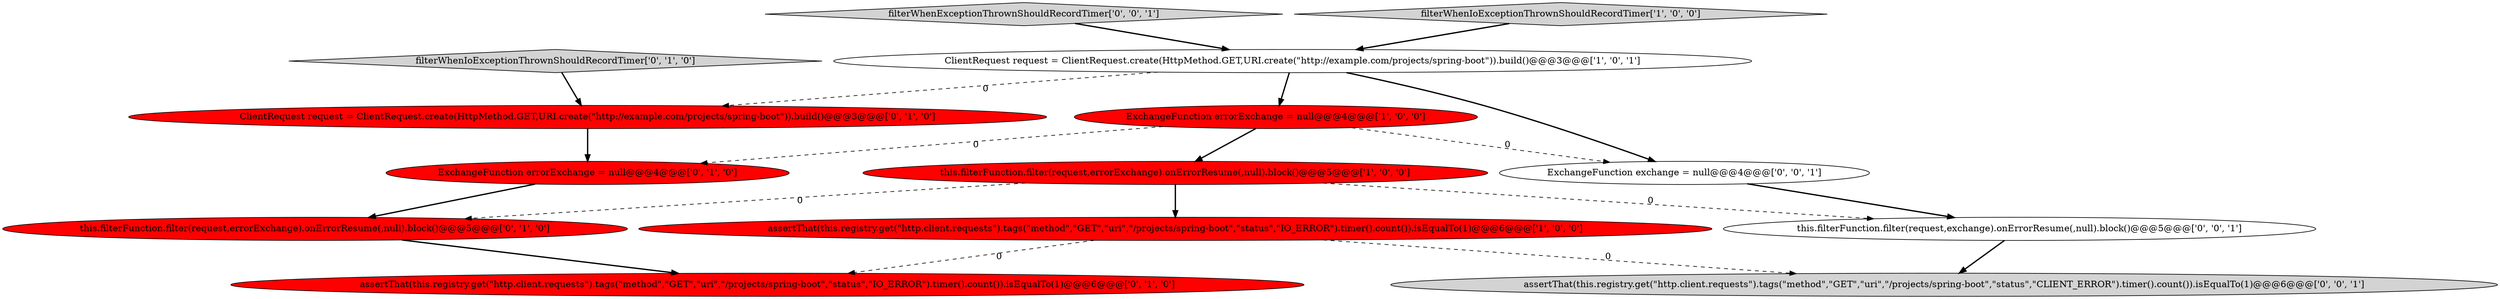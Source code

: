 digraph {
12 [style = filled, label = "filterWhenExceptionThrownShouldRecordTimer['0', '0', '1']", fillcolor = lightgray, shape = diamond image = "AAA0AAABBB3BBB"];
3 [style = filled, label = "ClientRequest request = ClientRequest.create(HttpMethod.GET,URI.create(\"http://example.com/projects/spring-boot\")).build()@@@3@@@['1', '0', '1']", fillcolor = white, shape = ellipse image = "AAA0AAABBB1BBB"];
6 [style = filled, label = "assertThat(this.registry.get(\"http.client.requests\").tags(\"method\",\"GET\",\"uri\",\"/projects/spring-boot\",\"status\",\"IO_ERROR\").timer().count()).isEqualTo(1)@@@6@@@['0', '1', '0']", fillcolor = red, shape = ellipse image = "AAA1AAABBB2BBB"];
2 [style = filled, label = "ExchangeFunction errorExchange = null@@@4@@@['1', '0', '0']", fillcolor = red, shape = ellipse image = "AAA1AAABBB1BBB"];
11 [style = filled, label = "assertThat(this.registry.get(\"http.client.requests\").tags(\"method\",\"GET\",\"uri\",\"/projects/spring-boot\",\"status\",\"CLIENT_ERROR\").timer().count()).isEqualTo(1)@@@6@@@['0', '0', '1']", fillcolor = lightgray, shape = ellipse image = "AAA0AAABBB3BBB"];
1 [style = filled, label = "assertThat(this.registry.get(\"http.client.requests\").tags(\"method\",\"GET\",\"uri\",\"/projects/spring-boot\",\"status\",\"IO_ERROR\").timer().count()).isEqualTo(1)@@@6@@@['1', '0', '0']", fillcolor = red, shape = ellipse image = "AAA1AAABBB1BBB"];
5 [style = filled, label = "ExchangeFunction errorExchange = null@@@4@@@['0', '1', '0']", fillcolor = red, shape = ellipse image = "AAA1AAABBB2BBB"];
0 [style = filled, label = "this.filterFunction.filter(request,errorExchange).onErrorResume(,null).block()@@@5@@@['1', '0', '0']", fillcolor = red, shape = ellipse image = "AAA1AAABBB1BBB"];
13 [style = filled, label = "ExchangeFunction exchange = null@@@4@@@['0', '0', '1']", fillcolor = white, shape = ellipse image = "AAA0AAABBB3BBB"];
4 [style = filled, label = "filterWhenIoExceptionThrownShouldRecordTimer['1', '0', '0']", fillcolor = lightgray, shape = diamond image = "AAA0AAABBB1BBB"];
10 [style = filled, label = "this.filterFunction.filter(request,exchange).onErrorResume(,null).block()@@@5@@@['0', '0', '1']", fillcolor = white, shape = ellipse image = "AAA0AAABBB3BBB"];
8 [style = filled, label = "ClientRequest request = ClientRequest.create(HttpMethod.GET,URI.create(\"http://example.com/projects/spring-boot\")).build()@@@3@@@['0', '1', '0']", fillcolor = red, shape = ellipse image = "AAA1AAABBB2BBB"];
7 [style = filled, label = "filterWhenIoExceptionThrownShouldRecordTimer['0', '1', '0']", fillcolor = lightgray, shape = diamond image = "AAA0AAABBB2BBB"];
9 [style = filled, label = "this.filterFunction.filter(request,errorExchange).onErrorResume(,null).block()@@@5@@@['0', '1', '0']", fillcolor = red, shape = ellipse image = "AAA1AAABBB2BBB"];
3->13 [style = bold, label=""];
13->10 [style = bold, label=""];
3->8 [style = dashed, label="0"];
4->3 [style = bold, label=""];
2->5 [style = dashed, label="0"];
2->0 [style = bold, label=""];
12->3 [style = bold, label=""];
0->9 [style = dashed, label="0"];
3->2 [style = bold, label=""];
8->5 [style = bold, label=""];
5->9 [style = bold, label=""];
7->8 [style = bold, label=""];
1->6 [style = dashed, label="0"];
0->1 [style = bold, label=""];
2->13 [style = dashed, label="0"];
1->11 [style = dashed, label="0"];
0->10 [style = dashed, label="0"];
9->6 [style = bold, label=""];
10->11 [style = bold, label=""];
}
